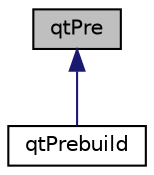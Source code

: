 digraph "qtPre"
{
  edge [fontname="Helvetica",fontsize="10",labelfontname="Helvetica",labelfontsize="10"];
  node [fontname="Helvetica",fontsize="10",shape=record];
  Node0 [label="qtPre",height=0.2,width=0.4,color="black", fillcolor="grey75", style="filled", fontcolor="black"];
  Node0 -> Node1 [dir="back",color="midnightblue",fontsize="10",style="solid",fontname="Helvetica"];
  Node1 [label="qtPrebuild",height=0.2,width=0.4,color="black", fillcolor="white", style="filled",URL="$classqt_prebuild.html",tooltip="The class is used to pre-Build additional Qt files. "];
}
